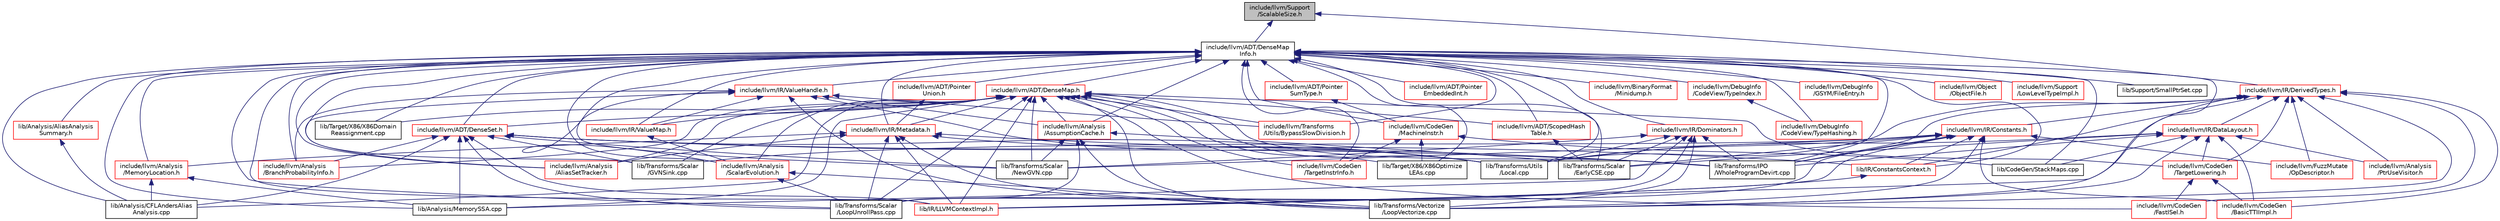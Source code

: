 digraph "include/llvm/Support/ScalableSize.h"
{
 // LATEX_PDF_SIZE
  bgcolor="transparent";
  edge [fontname="Helvetica",fontsize="10",labelfontname="Helvetica",labelfontsize="10"];
  node [fontname="Helvetica",fontsize="10",shape="box"];
  Node1 [label="include/llvm/Support\l/ScalableSize.h",height=0.2,width=0.4,color="black", fillcolor="grey75", style="filled", fontcolor="black",tooltip=" "];
  Node1 -> Node2 [dir="back",color="midnightblue",fontsize="10",style="solid",fontname="Helvetica"];
  Node2 [label="include/llvm/ADT/DenseMap\lInfo.h",height=0.2,width=0.4,color="black",URL="$DenseMapInfo_8h.html",tooltip=" "];
  Node2 -> Node3 [dir="back",color="midnightblue",fontsize="10",style="solid",fontname="Helvetica"];
  Node3 [label="include/llvm/ADT/DenseMap.h",height=0.2,width=0.4,color="red",URL="$DenseMap_8h.html",tooltip=" "];
  Node3 -> Node34 [dir="back",color="midnightblue",fontsize="10",style="solid",fontname="Helvetica"];
  Node34 [label="include/llvm/ADT/DenseSet.h",height=0.2,width=0.4,color="red",URL="$DenseSet_8h.html",tooltip=" "];
  Node34 -> Node1165 [dir="back",color="midnightblue",fontsize="10",style="solid",fontname="Helvetica"];
  Node1165 [label="include/llvm/Analysis\l/BranchProbabilityInfo.h",height=0.2,width=0.4,color="red",URL="$BranchProbabilityInfo_8h.html",tooltip=" "];
  Node34 -> Node1348 [dir="back",color="midnightblue",fontsize="10",style="solid",fontname="Helvetica"];
  Node1348 [label="lib/Analysis/CFLAndersAlias\lAnalysis.cpp",height=0.2,width=0.4,color="black",URL="$CFLAndersAliasAnalysis_8cpp.html",tooltip=" "];
  Node34 -> Node1371 [dir="back",color="midnightblue",fontsize="10",style="solid",fontname="Helvetica"];
  Node1371 [label="lib/Analysis/MemorySSA.cpp",height=0.2,width=0.4,color="black",URL="$MemorySSA_8cpp.html",tooltip=" "];
  Node34 -> Node2125 [dir="back",color="midnightblue",fontsize="10",style="solid",fontname="Helvetica"];
  Node2125 [label="lib/IR/ConstantsContext.h",height=0.2,width=0.4,color="red",URL="$ConstantsContext_8h.html",tooltip=" "];
  Node2125 -> Node2110 [dir="back",color="midnightblue",fontsize="10",style="solid",fontname="Helvetica"];
  Node2110 [label="lib/IR/LLVMContextImpl.h",height=0.2,width=0.4,color="red",URL="$LLVMContextImpl_8h.html",tooltip=" "];
  Node34 -> Node2110 [dir="back",color="midnightblue",fontsize="10",style="solid",fontname="Helvetica"];
  Node34 -> Node138 [dir="back",color="midnightblue",fontsize="10",style="solid",fontname="Helvetica"];
  Node138 [label="lib/Transforms/IPO\l/WholeProgramDevirt.cpp",height=0.2,width=0.4,color="black",URL="$WholeProgramDevirt_8cpp.html",tooltip=" "];
  Node34 -> Node1101 [dir="back",color="midnightblue",fontsize="10",style="solid",fontname="Helvetica"];
  Node1101 [label="lib/Transforms/Scalar\l/GVNSink.cpp",height=0.2,width=0.4,color="black",URL="$GVNSink_8cpp.html",tooltip="This pass attempts to sink instructions into successors, reducing static instruction count and enabli..."];
  Node34 -> Node67 [dir="back",color="midnightblue",fontsize="10",style="solid",fontname="Helvetica"];
  Node67 [label="lib/Transforms/Scalar\l/LoopUnrollPass.cpp",height=0.2,width=0.4,color="black",URL="$LoopUnrollPass_8cpp.html",tooltip=" "];
  Node34 -> Node118 [dir="back",color="midnightblue",fontsize="10",style="solid",fontname="Helvetica"];
  Node118 [label="lib/Transforms/Scalar\l/NewGVN.cpp",height=0.2,width=0.4,color="black",URL="$NewGVN_8cpp.html",tooltip="This file implements the new LLVM's Global Value Numbering pass."];
  Node34 -> Node123 [dir="back",color="midnightblue",fontsize="10",style="solid",fontname="Helvetica"];
  Node123 [label="lib/Transforms/Utils\l/Local.cpp",height=0.2,width=0.4,color="black",URL="$Local_8cpp.html",tooltip=" "];
  Node3 -> Node2209 [dir="back",color="midnightblue",fontsize="10",style="solid",fontname="Helvetica"];
  Node2209 [label="include/llvm/ADT/ScopedHash\lTable.h",height=0.2,width=0.4,color="red",URL="$ScopedHashTable_8h.html",tooltip=" "];
  Node2209 -> Node114 [dir="back",color="midnightblue",fontsize="10",style="solid",fontname="Helvetica"];
  Node114 [label="lib/Transforms/Scalar\l/EarlyCSE.cpp",height=0.2,width=0.4,color="black",URL="$EarlyCSE_8cpp.html",tooltip=" "];
  Node3 -> Node1342 [dir="back",color="midnightblue",fontsize="10",style="solid",fontname="Helvetica"];
  Node1342 [label="include/llvm/Analysis\l/AliasSetTracker.h",height=0.2,width=0.4,color="red",URL="$AliasSetTracker_8h.html",tooltip=" "];
  Node3 -> Node1948 [dir="back",color="midnightblue",fontsize="10",style="solid",fontname="Helvetica"];
  Node1948 [label="include/llvm/Analysis\l/AssumptionCache.h",height=0.2,width=0.4,color="red",URL="$AssumptionCache_8h.html",tooltip=" "];
  Node1948 -> Node114 [dir="back",color="midnightblue",fontsize="10",style="solid",fontname="Helvetica"];
  Node1948 -> Node67 [dir="back",color="midnightblue",fontsize="10",style="solid",fontname="Helvetica"];
  Node1948 -> Node118 [dir="back",color="midnightblue",fontsize="10",style="solid",fontname="Helvetica"];
  Node1948 -> Node43 [dir="back",color="midnightblue",fontsize="10",style="solid",fontname="Helvetica"];
  Node43 [label="lib/Transforms/Vectorize\l/LoopVectorize.cpp",height=0.2,width=0.4,color="black",URL="$LoopVectorize_8cpp.html",tooltip=" "];
  Node3 -> Node1165 [dir="back",color="midnightblue",fontsize="10",style="solid",fontname="Helvetica"];
  Node3 -> Node225 [dir="back",color="midnightblue",fontsize="10",style="solid",fontname="Helvetica"];
  Node225 [label="include/llvm/Analysis\l/ScalarEvolution.h",height=0.2,width=0.4,color="red",URL="$ScalarEvolution_8h.html",tooltip=" "];
  Node225 -> Node67 [dir="back",color="midnightblue",fontsize="10",style="solid",fontname="Helvetica"];
  Node225 -> Node43 [dir="back",color="midnightblue",fontsize="10",style="solid",fontname="Helvetica"];
  Node3 -> Node406 [dir="back",color="midnightblue",fontsize="10",style="solid",fontname="Helvetica"];
  Node406 [label="include/llvm/CodeGen\l/FastISel.h",height=0.2,width=0.4,color="red",URL="$FastISel_8h.html",tooltip="This file defines the FastISel class."];
  Node3 -> Node1193 [dir="back",color="midnightblue",fontsize="10",style="solid",fontname="Helvetica"];
  Node1193 [label="include/llvm/CodeGen\l/TargetInstrInfo.h",height=0.2,width=0.4,color="red",URL="$TargetInstrInfo_8h.html",tooltip=" "];
  Node3 -> Node405 [dir="back",color="midnightblue",fontsize="10",style="solid",fontname="Helvetica"];
  Node405 [label="include/llvm/CodeGen\l/TargetLowering.h",height=0.2,width=0.4,color="red",URL="$TargetLowering_8h.html",tooltip="This file describes how to lower LLVM code to machine code."];
  Node405 -> Node152 [dir="back",color="midnightblue",fontsize="10",style="solid",fontname="Helvetica"];
  Node152 [label="include/llvm/CodeGen\l/BasicTTIImpl.h",height=0.2,width=0.4,color="red",URL="$BasicTTIImpl_8h.html",tooltip="This file provides a helper that implements much of the TTI interface in terms of the target-independ..."];
  Node405 -> Node406 [dir="back",color="midnightblue",fontsize="10",style="solid",fontname="Helvetica"];
  Node3 -> Node2347 [dir="back",color="midnightblue",fontsize="10",style="solid",fontname="Helvetica"];
  Node2347 [label="include/llvm/IR/Metadata.h",height=0.2,width=0.4,color="red",URL="$Metadata_8h.html",tooltip="This file contains the declarations for metadata subclasses."];
  Node2347 -> Node1342 [dir="back",color="midnightblue",fontsize="10",style="solid",fontname="Helvetica"];
  Node2347 -> Node1809 [dir="back",color="midnightblue",fontsize="10",style="solid",fontname="Helvetica"];
  Node1809 [label="include/llvm/Analysis\l/MemoryLocation.h",height=0.2,width=0.4,color="red",URL="$MemoryLocation_8h.html",tooltip="This file provides utility analysis objects describing memory locations."];
  Node1809 -> Node1348 [dir="back",color="midnightblue",fontsize="10",style="solid",fontname="Helvetica"];
  Node1809 -> Node1371 [dir="back",color="midnightblue",fontsize="10",style="solid",fontname="Helvetica"];
  Node2347 -> Node2110 [dir="back",color="midnightblue",fontsize="10",style="solid",fontname="Helvetica"];
  Node2347 -> Node138 [dir="back",color="midnightblue",fontsize="10",style="solid",fontname="Helvetica"];
  Node2347 -> Node67 [dir="back",color="midnightblue",fontsize="10",style="solid",fontname="Helvetica"];
  Node2347 -> Node123 [dir="back",color="midnightblue",fontsize="10",style="solid",fontname="Helvetica"];
  Node2347 -> Node43 [dir="back",color="midnightblue",fontsize="10",style="solid",fontname="Helvetica"];
  Node3 -> Node2375 [dir="back",color="midnightblue",fontsize="10",style="solid",fontname="Helvetica"];
  Node2375 [label="include/llvm/IR/ValueMap.h",height=0.2,width=0.4,color="red",URL="$ValueMap_8h.html",tooltip=" "];
  Node2375 -> Node225 [dir="back",color="midnightblue",fontsize="10",style="solid",fontname="Helvetica"];
  Node3 -> Node2617 [dir="back",color="midnightblue",fontsize="10",style="solid",fontname="Helvetica"];
  Node2617 [label="include/llvm/Transforms\l/Utils/BypassSlowDivision.h",height=0.2,width=0.4,color="red",URL="$BypassSlowDivision_8h.html",tooltip=" "];
  Node3 -> Node1348 [dir="back",color="midnightblue",fontsize="10",style="solid",fontname="Helvetica"];
  Node3 -> Node1371 [dir="back",color="midnightblue",fontsize="10",style="solid",fontname="Helvetica"];
  Node3 -> Node2110 [dir="back",color="midnightblue",fontsize="10",style="solid",fontname="Helvetica"];
  Node3 -> Node880 [dir="back",color="midnightblue",fontsize="10",style="solid",fontname="Helvetica"];
  Node880 [label="lib/Target/X86/X86Domain\lReassignment.cpp",height=0.2,width=0.4,color="black",URL="$X86DomainReassignment_8cpp.html",tooltip=" "];
  Node3 -> Node889 [dir="back",color="midnightblue",fontsize="10",style="solid",fontname="Helvetica"];
  Node889 [label="lib/Target/X86/X86Optimize\lLEAs.cpp",height=0.2,width=0.4,color="black",URL="$X86OptimizeLEAs_8cpp.html",tooltip=" "];
  Node3 -> Node138 [dir="back",color="midnightblue",fontsize="10",style="solid",fontname="Helvetica"];
  Node3 -> Node1101 [dir="back",color="midnightblue",fontsize="10",style="solid",fontname="Helvetica"];
  Node3 -> Node67 [dir="back",color="midnightblue",fontsize="10",style="solid",fontname="Helvetica"];
  Node3 -> Node118 [dir="back",color="midnightblue",fontsize="10",style="solid",fontname="Helvetica"];
  Node3 -> Node123 [dir="back",color="midnightblue",fontsize="10",style="solid",fontname="Helvetica"];
  Node3 -> Node43 [dir="back",color="midnightblue",fontsize="10",style="solid",fontname="Helvetica"];
  Node2 -> Node34 [dir="back",color="midnightblue",fontsize="10",style="solid",fontname="Helvetica"];
  Node2 -> Node2639 [dir="back",color="midnightblue",fontsize="10",style="solid",fontname="Helvetica"];
  Node2639 [label="include/llvm/ADT/Pointer\lEmbeddedInt.h",height=0.2,width=0.4,color="red",URL="$PointerEmbeddedInt_8h.html",tooltip=" "];
  Node2 -> Node2640 [dir="back",color="midnightblue",fontsize="10",style="solid",fontname="Helvetica"];
  Node2640 [label="include/llvm/ADT/Pointer\lSumType.h",height=0.2,width=0.4,color="red",URL="$PointerSumType_8h.html",tooltip=" "];
  Node2640 -> Node1397 [dir="back",color="midnightblue",fontsize="10",style="solid",fontname="Helvetica"];
  Node1397 [label="include/llvm/CodeGen\l/MachineInstr.h",height=0.2,width=0.4,color="red",URL="$MachineInstr_8h.html",tooltip=" "];
  Node1397 -> Node1193 [dir="back",color="midnightblue",fontsize="10",style="solid",fontname="Helvetica"];
  Node1397 -> Node957 [dir="back",color="midnightblue",fontsize="10",style="solid",fontname="Helvetica"];
  Node957 [label="lib/CodeGen/StackMaps.cpp",height=0.2,width=0.4,color="black",URL="$StackMaps_8cpp.html",tooltip=" "];
  Node1397 -> Node889 [dir="back",color="midnightblue",fontsize="10",style="solid",fontname="Helvetica"];
  Node2 -> Node2641 [dir="back",color="midnightblue",fontsize="10",style="solid",fontname="Helvetica"];
  Node2641 [label="include/llvm/ADT/Pointer\lUnion.h",height=0.2,width=0.4,color="red",URL="$PointerUnion_8h.html",tooltip=" "];
  Node2641 -> Node2347 [dir="back",color="midnightblue",fontsize="10",style="solid",fontname="Helvetica"];
  Node2 -> Node2209 [dir="back",color="midnightblue",fontsize="10",style="solid",fontname="Helvetica"];
  Node2 -> Node1342 [dir="back",color="midnightblue",fontsize="10",style="solid",fontname="Helvetica"];
  Node2 -> Node1948 [dir="back",color="midnightblue",fontsize="10",style="solid",fontname="Helvetica"];
  Node2 -> Node1165 [dir="back",color="midnightblue",fontsize="10",style="solid",fontname="Helvetica"];
  Node2 -> Node1809 [dir="back",color="midnightblue",fontsize="10",style="solid",fontname="Helvetica"];
  Node2 -> Node225 [dir="back",color="midnightblue",fontsize="10",style="solid",fontname="Helvetica"];
  Node2 -> Node2694 [dir="back",color="midnightblue",fontsize="10",style="solid",fontname="Helvetica"];
  Node2694 [label="include/llvm/BinaryFormat\l/Minidump.h",height=0.2,width=0.4,color="red",URL="$BinaryFormat_2Minidump_8h.html",tooltip=" "];
  Node2 -> Node1397 [dir="back",color="midnightblue",fontsize="10",style="solid",fontname="Helvetica"];
  Node2 -> Node1193 [dir="back",color="midnightblue",fontsize="10",style="solid",fontname="Helvetica"];
  Node2 -> Node2696 [dir="back",color="midnightblue",fontsize="10",style="solid",fontname="Helvetica"];
  Node2696 [label="include/llvm/DebugInfo\l/CodeView/TypeHashing.h",height=0.2,width=0.4,color="red",URL="$TypeHashing_8h.html",tooltip=" "];
  Node2 -> Node2698 [dir="back",color="midnightblue",fontsize="10",style="solid",fontname="Helvetica"];
  Node2698 [label="include/llvm/DebugInfo\l/CodeView/TypeIndex.h",height=0.2,width=0.4,color="red",URL="$TypeIndex_8h.html",tooltip=" "];
  Node2698 -> Node2696 [dir="back",color="midnightblue",fontsize="10",style="solid",fontname="Helvetica"];
  Node2 -> Node2879 [dir="back",color="midnightblue",fontsize="10",style="solid",fontname="Helvetica"];
  Node2879 [label="include/llvm/DebugInfo\l/GSYM/FileEntry.h",height=0.2,width=0.4,color="red",URL="$FileEntry_8h.html",tooltip=" "];
  Node2 -> Node1703 [dir="back",color="midnightblue",fontsize="10",style="solid",fontname="Helvetica"];
  Node1703 [label="include/llvm/IR/Dominators.h",height=0.2,width=0.4,color="red",URL="$Dominators_8h.html",tooltip=" "];
  Node1703 -> Node1371 [dir="back",color="midnightblue",fontsize="10",style="solid",fontname="Helvetica"];
  Node1703 -> Node138 [dir="back",color="midnightblue",fontsize="10",style="solid",fontname="Helvetica"];
  Node1703 -> Node114 [dir="back",color="midnightblue",fontsize="10",style="solid",fontname="Helvetica"];
  Node1703 -> Node67 [dir="back",color="midnightblue",fontsize="10",style="solid",fontname="Helvetica"];
  Node1703 -> Node118 [dir="back",color="midnightblue",fontsize="10",style="solid",fontname="Helvetica"];
  Node1703 -> Node123 [dir="back",color="midnightblue",fontsize="10",style="solid",fontname="Helvetica"];
  Node1703 -> Node43 [dir="back",color="midnightblue",fontsize="10",style="solid",fontname="Helvetica"];
  Node2 -> Node2347 [dir="back",color="midnightblue",fontsize="10",style="solid",fontname="Helvetica"];
  Node2 -> Node2881 [dir="back",color="midnightblue",fontsize="10",style="solid",fontname="Helvetica"];
  Node2881 [label="include/llvm/IR/ValueHandle.h",height=0.2,width=0.4,color="red",URL="$ValueHandle_8h.html",tooltip=" "];
  Node2881 -> Node1342 [dir="back",color="midnightblue",fontsize="10",style="solid",fontname="Helvetica"];
  Node2881 -> Node1948 [dir="back",color="midnightblue",fontsize="10",style="solid",fontname="Helvetica"];
  Node2881 -> Node1165 [dir="back",color="midnightblue",fontsize="10",style="solid",fontname="Helvetica"];
  Node2881 -> Node225 [dir="back",color="midnightblue",fontsize="10",style="solid",fontname="Helvetica"];
  Node2881 -> Node2375 [dir="back",color="midnightblue",fontsize="10",style="solid",fontname="Helvetica"];
  Node2881 -> Node2617 [dir="back",color="midnightblue",fontsize="10",style="solid",fontname="Helvetica"];
  Node2881 -> Node123 [dir="back",color="midnightblue",fontsize="10",style="solid",fontname="Helvetica"];
  Node2881 -> Node43 [dir="back",color="midnightblue",fontsize="10",style="solid",fontname="Helvetica"];
  Node2 -> Node2375 [dir="back",color="midnightblue",fontsize="10",style="solid",fontname="Helvetica"];
  Node2 -> Node2884 [dir="back",color="midnightblue",fontsize="10",style="solid",fontname="Helvetica"];
  Node2884 [label="include/llvm/Object\l/ObjectFile.h",height=0.2,width=0.4,color="red",URL="$ObjectFile_8h.html",tooltip=" "];
  Node2 -> Node2919 [dir="back",color="midnightblue",fontsize="10",style="solid",fontname="Helvetica"];
  Node2919 [label="include/llvm/Support\l/LowLevelTypeImpl.h",height=0.2,width=0.4,color="red",URL="$LowLevelTypeImpl_8h.html",tooltip=" "];
  Node2 -> Node2617 [dir="back",color="midnightblue",fontsize="10",style="solid",fontname="Helvetica"];
  Node2 -> Node1873 [dir="back",color="midnightblue",fontsize="10",style="solid",fontname="Helvetica"];
  Node1873 [label="lib/Analysis/AliasAnalysis\lSummary.h",height=0.2,width=0.4,color="red",URL="$AliasAnalysisSummary_8h.html",tooltip="This file defines various utility types and functions useful to summary-based alias analysis."];
  Node1873 -> Node1348 [dir="back",color="midnightblue",fontsize="10",style="solid",fontname="Helvetica"];
  Node2 -> Node1348 [dir="back",color="midnightblue",fontsize="10",style="solid",fontname="Helvetica"];
  Node2 -> Node1371 [dir="back",color="midnightblue",fontsize="10",style="solid",fontname="Helvetica"];
  Node2 -> Node957 [dir="back",color="midnightblue",fontsize="10",style="solid",fontname="Helvetica"];
  Node2 -> Node2125 [dir="back",color="midnightblue",fontsize="10",style="solid",fontname="Helvetica"];
  Node2 -> Node2110 [dir="back",color="midnightblue",fontsize="10",style="solid",fontname="Helvetica"];
  Node2 -> Node2923 [dir="back",color="midnightblue",fontsize="10",style="solid",fontname="Helvetica"];
  Node2923 [label="lib/Support/SmallPtrSet.cpp",height=0.2,width=0.4,color="black",URL="$SmallPtrSet_8cpp.html",tooltip=" "];
  Node2 -> Node880 [dir="back",color="midnightblue",fontsize="10",style="solid",fontname="Helvetica"];
  Node2 -> Node889 [dir="back",color="midnightblue",fontsize="10",style="solid",fontname="Helvetica"];
  Node2 -> Node138 [dir="back",color="midnightblue",fontsize="10",style="solid",fontname="Helvetica"];
  Node2 -> Node114 [dir="back",color="midnightblue",fontsize="10",style="solid",fontname="Helvetica"];
  Node2 -> Node1101 [dir="back",color="midnightblue",fontsize="10",style="solid",fontname="Helvetica"];
  Node2 -> Node67 [dir="back",color="midnightblue",fontsize="10",style="solid",fontname="Helvetica"];
  Node2 -> Node118 [dir="back",color="midnightblue",fontsize="10",style="solid",fontname="Helvetica"];
  Node2 -> Node123 [dir="back",color="midnightblue",fontsize="10",style="solid",fontname="Helvetica"];
  Node2 -> Node43 [dir="back",color="midnightblue",fontsize="10",style="solid",fontname="Helvetica"];
  Node1 -> Node2924 [dir="back",color="midnightblue",fontsize="10",style="solid",fontname="Helvetica"];
  Node2924 [label="include/llvm/IR/DerivedTypes.h",height=0.2,width=0.4,color="red",URL="$DerivedTypes_8h.html",tooltip=" "];
  Node2924 -> Node1738 [dir="back",color="midnightblue",fontsize="10",style="solid",fontname="Helvetica"];
  Node1738 [label="include/llvm/Analysis\l/PtrUseVisitor.h",height=0.2,width=0.4,color="red",URL="$PtrUseVisitor_8h.html",tooltip="This file provides a collection of visitors which walk the (instruction) uses of a pointer."];
  Node2924 -> Node152 [dir="back",color="midnightblue",fontsize="10",style="solid",fontname="Helvetica"];
  Node2924 -> Node406 [dir="back",color="midnightblue",fontsize="10",style="solid",fontname="Helvetica"];
  Node2924 -> Node405 [dir="back",color="midnightblue",fontsize="10",style="solid",fontname="Helvetica"];
  Node2924 -> Node1830 [dir="back",color="midnightblue",fontsize="10",style="solid",fontname="Helvetica"];
  Node1830 [label="include/llvm/FuzzMutate\l/OpDescriptor.h",height=0.2,width=0.4,color="red",URL="$OpDescriptor_8h.html",tooltip=" "];
  Node2924 -> Node2925 [dir="back",color="midnightblue",fontsize="10",style="solid",fontname="Helvetica"];
  Node2925 [label="include/llvm/IR/Constants.h",height=0.2,width=0.4,color="red",URL="$Constants_8h.html",tooltip="This file contains the declarations for the subclasses of Constant, which represent the different fla..."];
  Node2925 -> Node152 [dir="back",color="midnightblue",fontsize="10",style="solid",fontname="Helvetica"];
  Node2925 -> Node1830 [dir="back",color="midnightblue",fontsize="10",style="solid",fontname="Helvetica"];
  Node2925 -> Node2125 [dir="back",color="midnightblue",fontsize="10",style="solid",fontname="Helvetica"];
  Node2925 -> Node2110 [dir="back",color="midnightblue",fontsize="10",style="solid",fontname="Helvetica"];
  Node2925 -> Node138 [dir="back",color="midnightblue",fontsize="10",style="solid",fontname="Helvetica"];
  Node2925 -> Node114 [dir="back",color="midnightblue",fontsize="10",style="solid",fontname="Helvetica"];
  Node2925 -> Node1101 [dir="back",color="midnightblue",fontsize="10",style="solid",fontname="Helvetica"];
  Node2925 -> Node67 [dir="back",color="midnightblue",fontsize="10",style="solid",fontname="Helvetica"];
  Node2925 -> Node118 [dir="back",color="midnightblue",fontsize="10",style="solid",fontname="Helvetica"];
  Node2925 -> Node123 [dir="back",color="midnightblue",fontsize="10",style="solid",fontname="Helvetica"];
  Node2925 -> Node43 [dir="back",color="midnightblue",fontsize="10",style="solid",fontname="Helvetica"];
  Node2924 -> Node2561 [dir="back",color="midnightblue",fontsize="10",style="solid",fontname="Helvetica"];
  Node2561 [label="include/llvm/IR/DataLayout.h",height=0.2,width=0.4,color="red",URL="$DataLayout_8h.html",tooltip=" "];
  Node2561 -> Node1738 [dir="back",color="midnightblue",fontsize="10",style="solid",fontname="Helvetica"];
  Node2561 -> Node152 [dir="back",color="midnightblue",fontsize="10",style="solid",fontname="Helvetica"];
  Node2561 -> Node405 [dir="back",color="midnightblue",fontsize="10",style="solid",fontname="Helvetica"];
  Node2561 -> Node957 [dir="back",color="midnightblue",fontsize="10",style="solid",fontname="Helvetica"];
  Node2561 -> Node138 [dir="back",color="midnightblue",fontsize="10",style="solid",fontname="Helvetica"];
  Node2561 -> Node114 [dir="back",color="midnightblue",fontsize="10",style="solid",fontname="Helvetica"];
  Node2561 -> Node123 [dir="back",color="midnightblue",fontsize="10",style="solid",fontname="Helvetica"];
  Node2561 -> Node43 [dir="back",color="midnightblue",fontsize="10",style="solid",fontname="Helvetica"];
  Node2924 -> Node2125 [dir="back",color="midnightblue",fontsize="10",style="solid",fontname="Helvetica"];
  Node2924 -> Node2110 [dir="back",color="midnightblue",fontsize="10",style="solid",fontname="Helvetica"];
  Node2924 -> Node138 [dir="back",color="midnightblue",fontsize="10",style="solid",fontname="Helvetica"];
  Node2924 -> Node123 [dir="back",color="midnightblue",fontsize="10",style="solid",fontname="Helvetica"];
  Node2924 -> Node43 [dir="back",color="midnightblue",fontsize="10",style="solid",fontname="Helvetica"];
}
